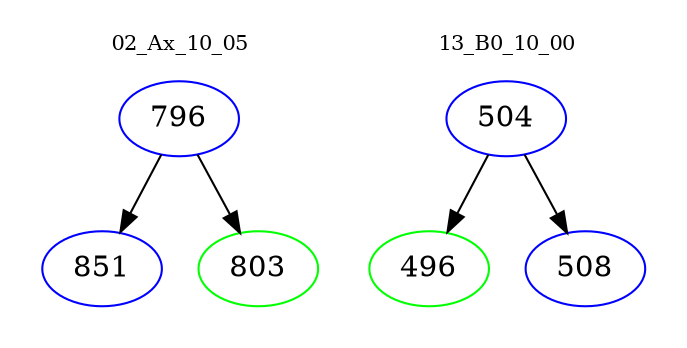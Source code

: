 digraph{
subgraph cluster_0 {
color = white
label = "02_Ax_10_05";
fontsize=10;
T0_796 [label="796", color="blue"]
T0_796 -> T0_851 [color="black"]
T0_851 [label="851", color="blue"]
T0_796 -> T0_803 [color="black"]
T0_803 [label="803", color="green"]
}
subgraph cluster_1 {
color = white
label = "13_B0_10_00";
fontsize=10;
T1_504 [label="504", color="blue"]
T1_504 -> T1_496 [color="black"]
T1_496 [label="496", color="green"]
T1_504 -> T1_508 [color="black"]
T1_508 [label="508", color="blue"]
}
}
